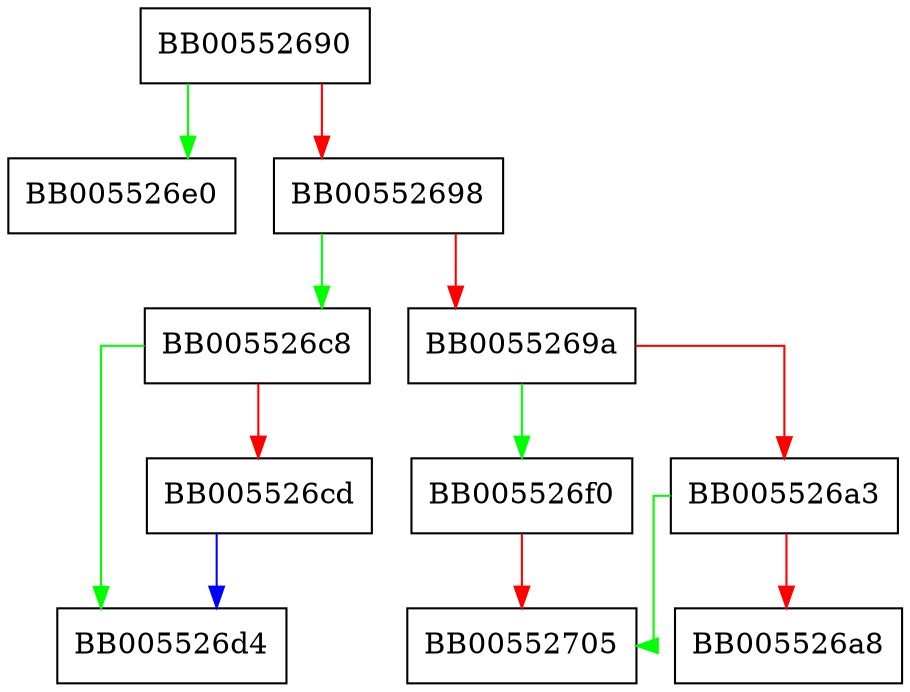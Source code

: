 digraph ossl_cmp_msg_cb {
  node [shape="box"];
  graph [splines=ortho];
  BB00552690 -> BB005526e0 [color="green"];
  BB00552690 -> BB00552698 [color="red"];
  BB00552698 -> BB005526c8 [color="green"];
  BB00552698 -> BB0055269a [color="red"];
  BB0055269a -> BB005526f0 [color="green"];
  BB0055269a -> BB005526a3 [color="red"];
  BB005526a3 -> BB00552705 [color="green"];
  BB005526a3 -> BB005526a8 [color="red"];
  BB005526c8 -> BB005526d4 [color="green"];
  BB005526c8 -> BB005526cd [color="red"];
  BB005526cd -> BB005526d4 [color="blue"];
  BB005526f0 -> BB00552705 [color="red"];
}